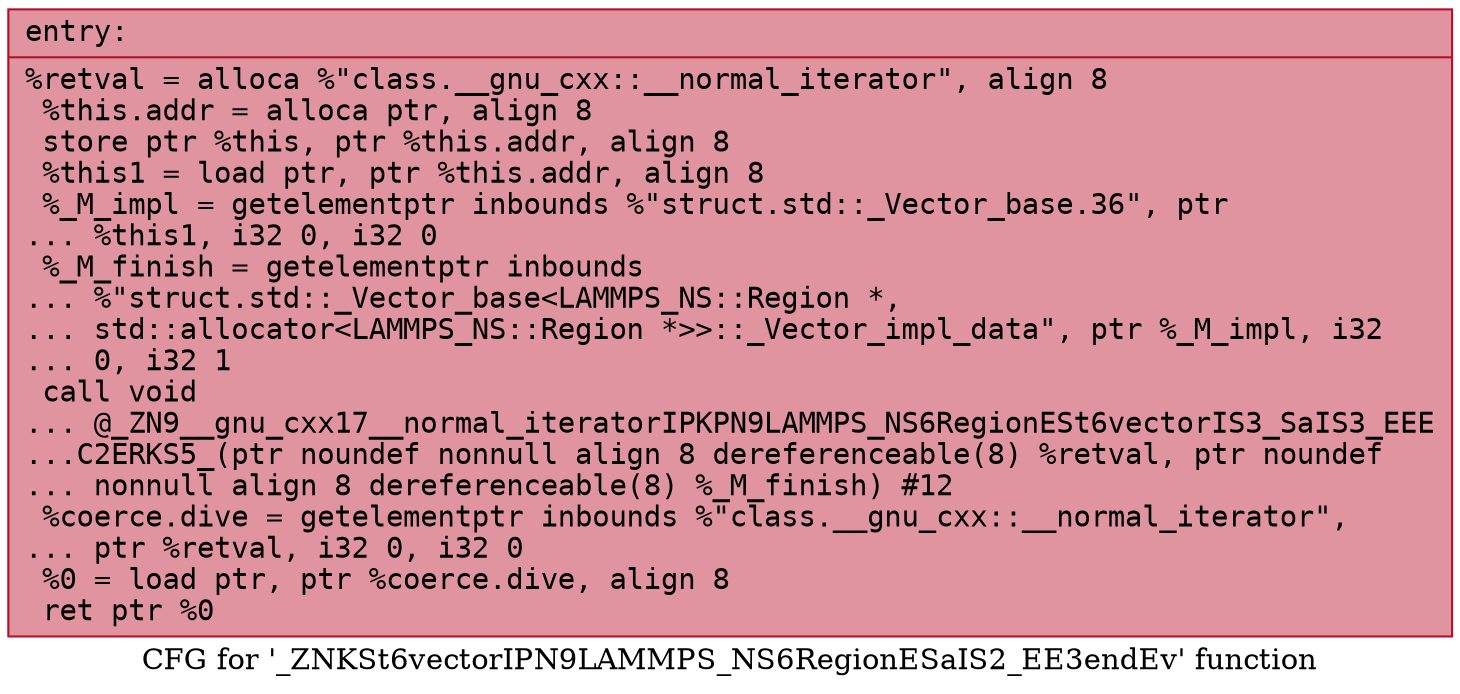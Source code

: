 digraph "CFG for '_ZNKSt6vectorIPN9LAMMPS_NS6RegionESaIS2_EE3endEv' function" {
	label="CFG for '_ZNKSt6vectorIPN9LAMMPS_NS6RegionESaIS2_EE3endEv' function";

	Node0x5628466943d0 [shape=record,color="#b70d28ff", style=filled, fillcolor="#b70d2870" fontname="Courier",label="{entry:\l|  %retval = alloca %\"class.__gnu_cxx::__normal_iterator\", align 8\l  %this.addr = alloca ptr, align 8\l  store ptr %this, ptr %this.addr, align 8\l  %this1 = load ptr, ptr %this.addr, align 8\l  %_M_impl = getelementptr inbounds %\"struct.std::_Vector_base.36\", ptr\l... %this1, i32 0, i32 0\l  %_M_finish = getelementptr inbounds\l... %\"struct.std::_Vector_base\<LAMMPS_NS::Region *,\l... std::allocator\<LAMMPS_NS::Region *\>\>::_Vector_impl_data\", ptr %_M_impl, i32\l... 0, i32 1\l  call void\l... @_ZN9__gnu_cxx17__normal_iteratorIPKPN9LAMMPS_NS6RegionESt6vectorIS3_SaIS3_EEE\l...C2ERKS5_(ptr noundef nonnull align 8 dereferenceable(8) %retval, ptr noundef\l... nonnull align 8 dereferenceable(8) %_M_finish) #12\l  %coerce.dive = getelementptr inbounds %\"class.__gnu_cxx::__normal_iterator\",\l... ptr %retval, i32 0, i32 0\l  %0 = load ptr, ptr %coerce.dive, align 8\l  ret ptr %0\l}"];
}
